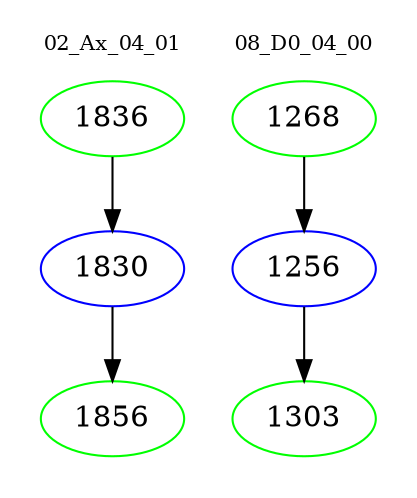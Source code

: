 digraph{
subgraph cluster_0 {
color = white
label = "02_Ax_04_01";
fontsize=10;
T0_1836 [label="1836", color="green"]
T0_1836 -> T0_1830 [color="black"]
T0_1830 [label="1830", color="blue"]
T0_1830 -> T0_1856 [color="black"]
T0_1856 [label="1856", color="green"]
}
subgraph cluster_1 {
color = white
label = "08_D0_04_00";
fontsize=10;
T1_1268 [label="1268", color="green"]
T1_1268 -> T1_1256 [color="black"]
T1_1256 [label="1256", color="blue"]
T1_1256 -> T1_1303 [color="black"]
T1_1303 [label="1303", color="green"]
}
}
